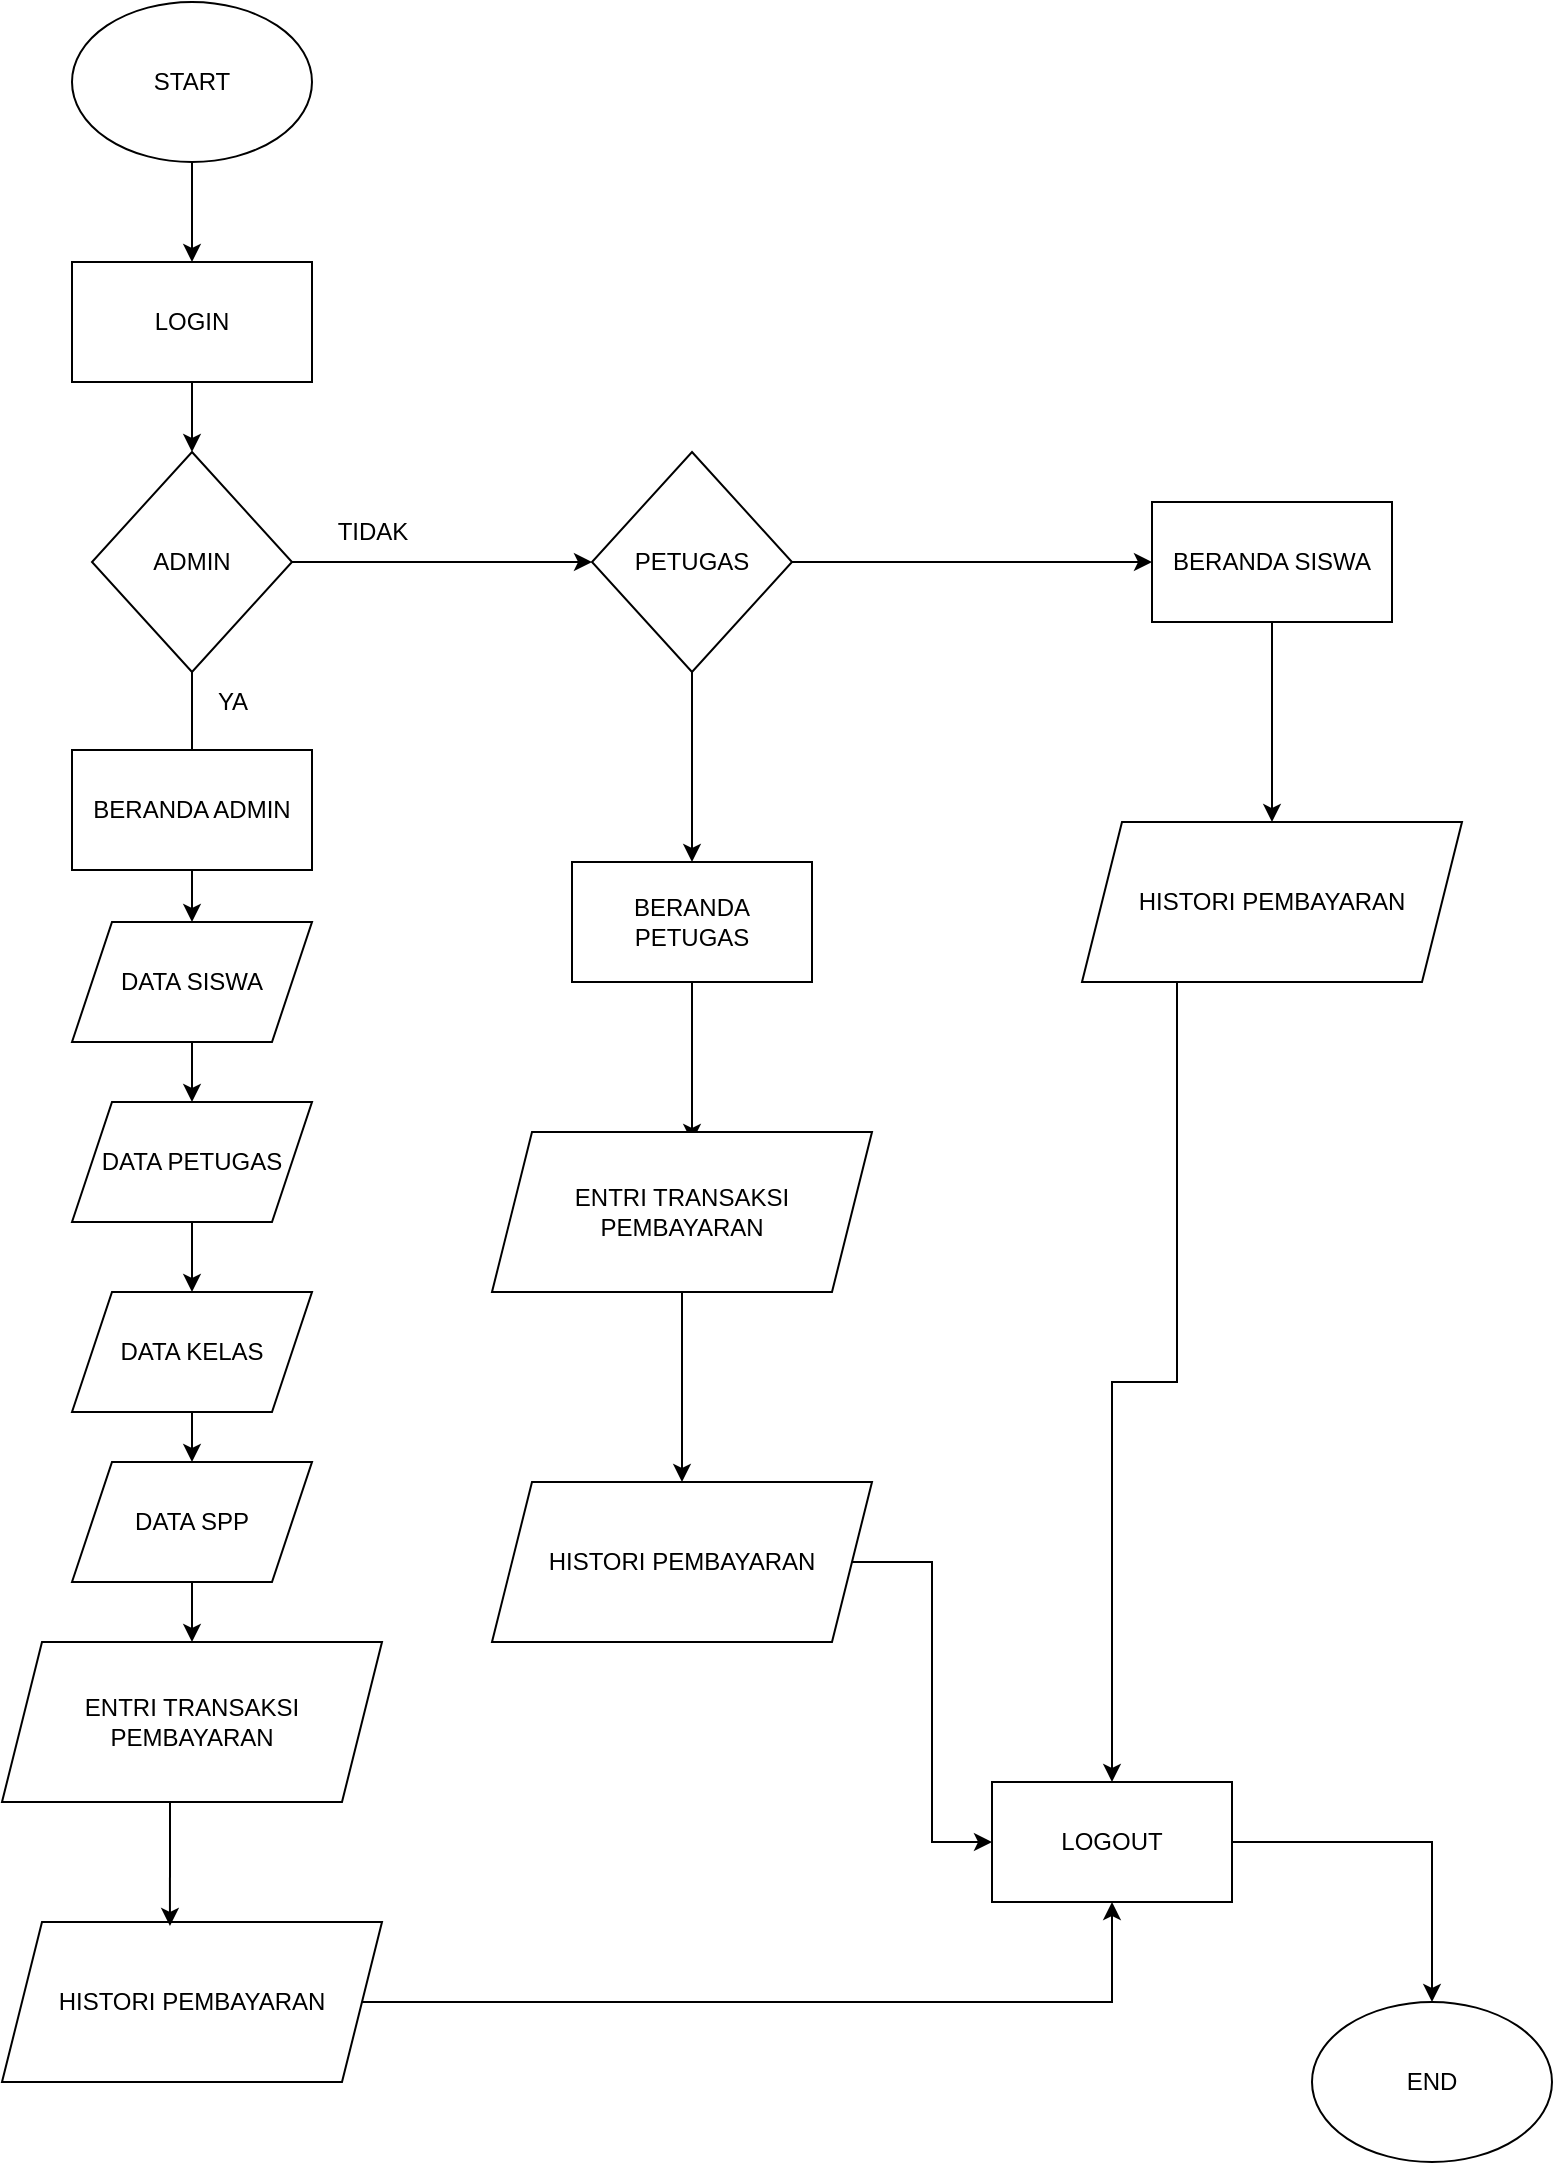 <mxfile version="20.8.10" type="device"><diagram id="C5RBs43oDa-KdzZeNtuy" name="Page-1"><mxGraphModel dx="538" dy="532" grid="1" gridSize="10" guides="1" tooltips="1" connect="1" arrows="1" fold="1" page="1" pageScale="1" pageWidth="827" pageHeight="1169" math="0" shadow="0"><root><mxCell id="WIyWlLk6GJQsqaUBKTNV-0"/><mxCell id="WIyWlLk6GJQsqaUBKTNV-1" parent="WIyWlLk6GJQsqaUBKTNV-0"/><mxCell id="QTt7Q_jerOcUwvgVvfK7-0" value="START" style="ellipse;whiteSpace=wrap;html=1;" parent="WIyWlLk6GJQsqaUBKTNV-1" vertex="1"><mxGeometry x="60" y="20" width="120" height="80" as="geometry"/></mxCell><mxCell id="QTt7Q_jerOcUwvgVvfK7-2" value="" style="endArrow=classic;html=1;rounded=0;entryX=0.5;entryY=0;entryDx=0;entryDy=0;exitX=0.5;exitY=1;exitDx=0;exitDy=0;" parent="WIyWlLk6GJQsqaUBKTNV-1" edge="1"><mxGeometry width="50" height="50" relative="1" as="geometry"><mxPoint x="120" y="100" as="sourcePoint"/><mxPoint x="120" y="150" as="targetPoint"/></mxGeometry></mxCell><mxCell id="QTt7Q_jerOcUwvgVvfK7-16" value="" style="edgeStyle=orthogonalEdgeStyle;rounded=0;orthogonalLoop=1;jettySize=auto;html=1;" parent="WIyWlLk6GJQsqaUBKTNV-1" source="QTt7Q_jerOcUwvgVvfK7-3" target="QTt7Q_jerOcUwvgVvfK7-15" edge="1"><mxGeometry relative="1" as="geometry"/></mxCell><mxCell id="QTt7Q_jerOcUwvgVvfK7-3" value="ADMIN" style="rhombus;whiteSpace=wrap;html=1;" parent="WIyWlLk6GJQsqaUBKTNV-1" vertex="1"><mxGeometry x="70" y="245" width="100" height="110" as="geometry"/></mxCell><mxCell id="QTt7Q_jerOcUwvgVvfK7-4" value="LOGIN" style="rounded=0;whiteSpace=wrap;html=1;" parent="WIyWlLk6GJQsqaUBKTNV-1" vertex="1"><mxGeometry x="60" y="150" width="120" height="60" as="geometry"/></mxCell><mxCell id="QTt7Q_jerOcUwvgVvfK7-6" value="" style="endArrow=classic;html=1;rounded=0;entryX=0.5;entryY=0;entryDx=0;entryDy=0;exitX=0.5;exitY=1;exitDx=0;exitDy=0;" parent="WIyWlLk6GJQsqaUBKTNV-1" source="QTt7Q_jerOcUwvgVvfK7-4" target="QTt7Q_jerOcUwvgVvfK7-3" edge="1"><mxGeometry width="50" height="50" relative="1" as="geometry"><mxPoint x="70" y="260" as="sourcePoint"/><mxPoint x="120" y="210" as="targetPoint"/></mxGeometry></mxCell><mxCell id="QTt7Q_jerOcUwvgVvfK7-7" value="" style="endArrow=classic;html=1;rounded=0;exitX=0.5;exitY=1;exitDx=0;exitDy=0;" parent="WIyWlLk6GJQsqaUBKTNV-1" source="QTt7Q_jerOcUwvgVvfK7-3" edge="1"><mxGeometry width="50" height="50" relative="1" as="geometry"><mxPoint x="120" y="430" as="sourcePoint"/><mxPoint x="120" y="440" as="targetPoint"/></mxGeometry></mxCell><mxCell id="QTt7Q_jerOcUwvgVvfK7-23" value="" style="edgeStyle=orthogonalEdgeStyle;rounded=0;orthogonalLoop=1;jettySize=auto;html=1;" parent="WIyWlLk6GJQsqaUBKTNV-1" source="QTt7Q_jerOcUwvgVvfK7-8" target="QTt7Q_jerOcUwvgVvfK7-22" edge="1"><mxGeometry relative="1" as="geometry"/></mxCell><mxCell id="QTt7Q_jerOcUwvgVvfK7-8" value="BERANDA ADMIN" style="whiteSpace=wrap;html=1;" parent="WIyWlLk6GJQsqaUBKTNV-1" vertex="1"><mxGeometry x="60" y="394" width="120" height="60" as="geometry"/></mxCell><mxCell id="QTt7Q_jerOcUwvgVvfK7-10" value="YA" style="text;html=1;align=center;verticalAlign=middle;resizable=0;points=[];autosize=1;strokeColor=none;fillColor=none;" parent="WIyWlLk6GJQsqaUBKTNV-1" vertex="1"><mxGeometry x="120" y="355" width="40" height="30" as="geometry"/></mxCell><mxCell id="QTt7Q_jerOcUwvgVvfK7-12" value="TIDAK" style="text;html=1;align=center;verticalAlign=middle;resizable=0;points=[];autosize=1;strokeColor=none;fillColor=none;" parent="WIyWlLk6GJQsqaUBKTNV-1" vertex="1"><mxGeometry x="180" y="270" width="60" height="30" as="geometry"/></mxCell><mxCell id="QTt7Q_jerOcUwvgVvfK7-18" value="" style="edgeStyle=orthogonalEdgeStyle;rounded=0;orthogonalLoop=1;jettySize=auto;html=1;" parent="WIyWlLk6GJQsqaUBKTNV-1" source="QTt7Q_jerOcUwvgVvfK7-15" target="QTt7Q_jerOcUwvgVvfK7-17" edge="1"><mxGeometry relative="1" as="geometry"/></mxCell><mxCell id="QTt7Q_jerOcUwvgVvfK7-21" value="" style="edgeStyle=orthogonalEdgeStyle;rounded=0;orthogonalLoop=1;jettySize=auto;html=1;" parent="WIyWlLk6GJQsqaUBKTNV-1" source="QTt7Q_jerOcUwvgVvfK7-15" target="QTt7Q_jerOcUwvgVvfK7-20" edge="1"><mxGeometry relative="1" as="geometry"/></mxCell><mxCell id="QTt7Q_jerOcUwvgVvfK7-15" value="PETUGAS" style="rhombus;whiteSpace=wrap;html=1;" parent="WIyWlLk6GJQsqaUBKTNV-1" vertex="1"><mxGeometry x="320" y="245" width="100" height="110" as="geometry"/></mxCell><mxCell id="QTt7Q_jerOcUwvgVvfK7-35" value="" style="edgeStyle=orthogonalEdgeStyle;rounded=0;orthogonalLoop=1;jettySize=auto;html=1;" parent="WIyWlLk6GJQsqaUBKTNV-1" source="QTt7Q_jerOcUwvgVvfK7-17" edge="1"><mxGeometry relative="1" as="geometry"><mxPoint x="370" y="590" as="targetPoint"/></mxGeometry></mxCell><mxCell id="QTt7Q_jerOcUwvgVvfK7-17" value="BERANDA PETUGAS" style="whiteSpace=wrap;html=1;" parent="WIyWlLk6GJQsqaUBKTNV-1" vertex="1"><mxGeometry x="310" y="450" width="120" height="60" as="geometry"/></mxCell><mxCell id="QTt7Q_jerOcUwvgVvfK7-20" value="BERANDA SISWA" style="whiteSpace=wrap;html=1;" parent="WIyWlLk6GJQsqaUBKTNV-1" vertex="1"><mxGeometry x="600" y="270" width="120" height="60" as="geometry"/></mxCell><mxCell id="QTt7Q_jerOcUwvgVvfK7-27" value="" style="edgeStyle=orthogonalEdgeStyle;rounded=0;orthogonalLoop=1;jettySize=auto;html=1;" parent="WIyWlLk6GJQsqaUBKTNV-1" source="QTt7Q_jerOcUwvgVvfK7-22" target="QTt7Q_jerOcUwvgVvfK7-26" edge="1"><mxGeometry relative="1" as="geometry"/></mxCell><mxCell id="QTt7Q_jerOcUwvgVvfK7-22" value="DATA SISWA" style="shape=parallelogram;perimeter=parallelogramPerimeter;whiteSpace=wrap;html=1;fixedSize=1;" parent="WIyWlLk6GJQsqaUBKTNV-1" vertex="1"><mxGeometry x="60" y="480" width="120" height="60" as="geometry"/></mxCell><mxCell id="QTt7Q_jerOcUwvgVvfK7-29" value="" style="edgeStyle=orthogonalEdgeStyle;rounded=0;orthogonalLoop=1;jettySize=auto;html=1;" parent="WIyWlLk6GJQsqaUBKTNV-1" source="QTt7Q_jerOcUwvgVvfK7-26" target="QTt7Q_jerOcUwvgVvfK7-28" edge="1"><mxGeometry relative="1" as="geometry"/></mxCell><mxCell id="QTt7Q_jerOcUwvgVvfK7-26" value="DATA PETUGAS" style="shape=parallelogram;perimeter=parallelogramPerimeter;whiteSpace=wrap;html=1;fixedSize=1;" parent="WIyWlLk6GJQsqaUBKTNV-1" vertex="1"><mxGeometry x="60" y="570" width="120" height="60" as="geometry"/></mxCell><mxCell id="QTt7Q_jerOcUwvgVvfK7-31" value="" style="edgeStyle=orthogonalEdgeStyle;rounded=0;orthogonalLoop=1;jettySize=auto;html=1;" parent="WIyWlLk6GJQsqaUBKTNV-1" source="QTt7Q_jerOcUwvgVvfK7-28" target="QTt7Q_jerOcUwvgVvfK7-30" edge="1"><mxGeometry relative="1" as="geometry"/></mxCell><mxCell id="QTt7Q_jerOcUwvgVvfK7-28" value="DATA KELAS" style="shape=parallelogram;perimeter=parallelogramPerimeter;whiteSpace=wrap;html=1;fixedSize=1;" parent="WIyWlLk6GJQsqaUBKTNV-1" vertex="1"><mxGeometry x="60" y="665" width="120" height="60" as="geometry"/></mxCell><mxCell id="QTt7Q_jerOcUwvgVvfK7-33" value="" style="edgeStyle=orthogonalEdgeStyle;rounded=0;orthogonalLoop=1;jettySize=auto;html=1;" parent="WIyWlLk6GJQsqaUBKTNV-1" source="QTt7Q_jerOcUwvgVvfK7-30" target="QTt7Q_jerOcUwvgVvfK7-32" edge="1"><mxGeometry relative="1" as="geometry"/></mxCell><mxCell id="QTt7Q_jerOcUwvgVvfK7-30" value="DATA SPP" style="shape=parallelogram;perimeter=parallelogramPerimeter;whiteSpace=wrap;html=1;fixedSize=1;" parent="WIyWlLk6GJQsqaUBKTNV-1" vertex="1"><mxGeometry x="60" y="750" width="120" height="60" as="geometry"/></mxCell><mxCell id="QTt7Q_jerOcUwvgVvfK7-32" value="ENTRI TRANSAKSI PEMBAYARAN" style="shape=parallelogram;perimeter=parallelogramPerimeter;whiteSpace=wrap;html=1;fixedSize=1;" parent="WIyWlLk6GJQsqaUBKTNV-1" vertex="1"><mxGeometry x="25" y="840" width="190" height="80" as="geometry"/></mxCell><mxCell id="QTt7Q_jerOcUwvgVvfK7-39" value="" style="edgeStyle=orthogonalEdgeStyle;rounded=0;orthogonalLoop=1;jettySize=auto;html=1;" parent="WIyWlLk6GJQsqaUBKTNV-1" source="QTt7Q_jerOcUwvgVvfK7-37" target="QTt7Q_jerOcUwvgVvfK7-38" edge="1"><mxGeometry relative="1" as="geometry"/></mxCell><mxCell id="QTt7Q_jerOcUwvgVvfK7-37" value="ENTRI TRANSAKSI PEMBAYARAN" style="shape=parallelogram;perimeter=parallelogramPerimeter;whiteSpace=wrap;html=1;fixedSize=1;" parent="WIyWlLk6GJQsqaUBKTNV-1" vertex="1"><mxGeometry x="270" y="585" width="190" height="80" as="geometry"/></mxCell><mxCell id="QTt7Q_jerOcUwvgVvfK7-49" style="edgeStyle=orthogonalEdgeStyle;rounded=0;orthogonalLoop=1;jettySize=auto;html=1;entryX=0;entryY=0.5;entryDx=0;entryDy=0;" parent="WIyWlLk6GJQsqaUBKTNV-1" source="QTt7Q_jerOcUwvgVvfK7-38" target="QTt7Q_jerOcUwvgVvfK7-47" edge="1"><mxGeometry relative="1" as="geometry"/></mxCell><mxCell id="QTt7Q_jerOcUwvgVvfK7-38" value="HISTORI PEMBAYARAN" style="shape=parallelogram;perimeter=parallelogramPerimeter;whiteSpace=wrap;html=1;fixedSize=1;" parent="WIyWlLk6GJQsqaUBKTNV-1" vertex="1"><mxGeometry x="270" y="760" width="190" height="80" as="geometry"/></mxCell><mxCell id="QTt7Q_jerOcUwvgVvfK7-51" style="edgeStyle=orthogonalEdgeStyle;rounded=0;orthogonalLoop=1;jettySize=auto;html=1;exitX=0.25;exitY=1;exitDx=0;exitDy=0;" parent="WIyWlLk6GJQsqaUBKTNV-1" source="QTt7Q_jerOcUwvgVvfK7-40" target="QTt7Q_jerOcUwvgVvfK7-47" edge="1"><mxGeometry relative="1" as="geometry"/></mxCell><mxCell id="QTt7Q_jerOcUwvgVvfK7-40" value="HISTORI PEMBAYARAN" style="shape=parallelogram;perimeter=parallelogramPerimeter;whiteSpace=wrap;html=1;fixedSize=1;" parent="WIyWlLk6GJQsqaUBKTNV-1" vertex="1"><mxGeometry x="565" y="430" width="190" height="80" as="geometry"/></mxCell><mxCell id="QTt7Q_jerOcUwvgVvfK7-42" value="" style="endArrow=classic;html=1;rounded=0;exitX=0.5;exitY=1;exitDx=0;exitDy=0;" parent="WIyWlLk6GJQsqaUBKTNV-1" source="QTt7Q_jerOcUwvgVvfK7-20" target="QTt7Q_jerOcUwvgVvfK7-40" edge="1"><mxGeometry width="50" height="50" relative="1" as="geometry"><mxPoint x="660" y="360" as="sourcePoint"/><mxPoint x="710" y="310" as="targetPoint"/></mxGeometry></mxCell><mxCell id="QTt7Q_jerOcUwvgVvfK7-48" value="" style="edgeStyle=orthogonalEdgeStyle;rounded=0;orthogonalLoop=1;jettySize=auto;html=1;" parent="WIyWlLk6GJQsqaUBKTNV-1" source="QTt7Q_jerOcUwvgVvfK7-43" target="QTt7Q_jerOcUwvgVvfK7-47" edge="1"><mxGeometry relative="1" as="geometry"/></mxCell><mxCell id="QTt7Q_jerOcUwvgVvfK7-43" value="HISTORI PEMBAYARAN" style="shape=parallelogram;perimeter=parallelogramPerimeter;whiteSpace=wrap;html=1;fixedSize=1;" parent="WIyWlLk6GJQsqaUBKTNV-1" vertex="1"><mxGeometry x="25" y="980" width="190" height="80" as="geometry"/></mxCell><mxCell id="QTt7Q_jerOcUwvgVvfK7-46" value="" style="endArrow=classic;html=1;rounded=0;entryX=0.442;entryY=0.025;entryDx=0;entryDy=0;entryPerimeter=0;" parent="WIyWlLk6GJQsqaUBKTNV-1" target="QTt7Q_jerOcUwvgVvfK7-43" edge="1"><mxGeometry width="50" height="50" relative="1" as="geometry"><mxPoint x="109" y="920" as="sourcePoint"/><mxPoint x="160" y="930" as="targetPoint"/></mxGeometry></mxCell><mxCell id="QTt7Q_jerOcUwvgVvfK7-53" value="" style="edgeStyle=orthogonalEdgeStyle;rounded=0;orthogonalLoop=1;jettySize=auto;html=1;" parent="WIyWlLk6GJQsqaUBKTNV-1" source="QTt7Q_jerOcUwvgVvfK7-47" target="QTt7Q_jerOcUwvgVvfK7-54" edge="1"><mxGeometry relative="1" as="geometry"><mxPoint x="740" y="940" as="targetPoint"/></mxGeometry></mxCell><mxCell id="QTt7Q_jerOcUwvgVvfK7-47" value="LOGOUT" style="whiteSpace=wrap;html=1;" parent="WIyWlLk6GJQsqaUBKTNV-1" vertex="1"><mxGeometry x="520" y="910" width="120" height="60" as="geometry"/></mxCell><mxCell id="QTt7Q_jerOcUwvgVvfK7-54" value="END" style="ellipse;whiteSpace=wrap;html=1;" parent="WIyWlLk6GJQsqaUBKTNV-1" vertex="1"><mxGeometry x="680" y="1020" width="120" height="80" as="geometry"/></mxCell></root></mxGraphModel></diagram></mxfile>